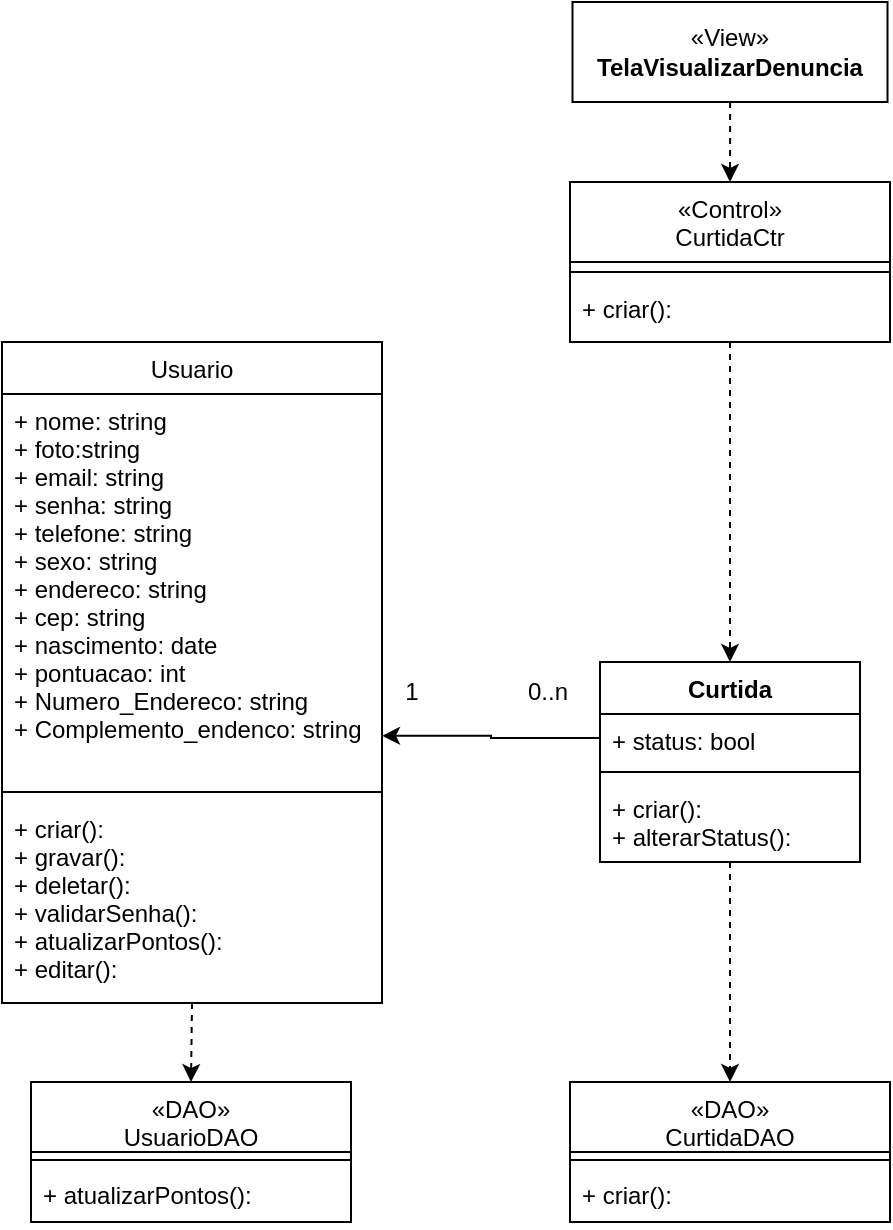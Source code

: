 <mxfile version="24.7.7">
  <diagram name="Página-1" id="3hnvergtKb6Fi8NI8EQz">
    <mxGraphModel dx="1028" dy="541" grid="1" gridSize="10" guides="1" tooltips="1" connect="1" arrows="1" fold="1" page="1" pageScale="1" pageWidth="827" pageHeight="1169" math="0" shadow="0">
      <root>
        <mxCell id="0" />
        <mxCell id="1" parent="0" />
        <mxCell id="ZkisIpjo0rWhur4Hku6g-1" style="edgeStyle=orthogonalEdgeStyle;rounded=0;orthogonalLoop=1;jettySize=auto;html=1;entryX=0.5;entryY=0;entryDx=0;entryDy=0;dashed=1;" edge="1" parent="1" source="ZkisIpjo0rWhur4Hku6g-2" target="ZkisIpjo0rWhur4Hku6g-4">
          <mxGeometry relative="1" as="geometry">
            <mxPoint x="614" y="165" as="targetPoint" />
          </mxGeometry>
        </mxCell>
        <mxCell id="ZkisIpjo0rWhur4Hku6g-2" value="«View»&lt;br&gt;&lt;b&gt;TelaVisualizarDenuncia&lt;br&gt;&lt;/b&gt;" style="html=1;whiteSpace=wrap;" vertex="1" parent="1">
          <mxGeometry x="465.25" y="100" width="157.5" height="50" as="geometry" />
        </mxCell>
        <mxCell id="ZkisIpjo0rWhur4Hku6g-3" style="edgeStyle=orthogonalEdgeStyle;rounded=0;orthogonalLoop=1;jettySize=auto;html=1;entryX=0.5;entryY=0;entryDx=0;entryDy=0;dashed=1;" edge="1" parent="1" source="ZkisIpjo0rWhur4Hku6g-4" target="ZkisIpjo0rWhur4Hku6g-13">
          <mxGeometry relative="1" as="geometry" />
        </mxCell>
        <mxCell id="ZkisIpjo0rWhur4Hku6g-4" value="«Control»&#xa;CurtidaCtr" style="swimlane;fontStyle=0;align=center;verticalAlign=top;childLayout=stackLayout;horizontal=1;startSize=40;horizontalStack=0;resizeParent=1;resizeLast=0;collapsible=1;marginBottom=0;rounded=0;shadow=0;strokeWidth=1;" vertex="1" parent="1">
          <mxGeometry x="464" y="190" width="160" height="80" as="geometry">
            <mxRectangle x="340" y="380" width="170" height="26" as="alternateBounds" />
          </mxGeometry>
        </mxCell>
        <mxCell id="ZkisIpjo0rWhur4Hku6g-5" value="" style="line;html=1;strokeWidth=1;align=left;verticalAlign=middle;spacingTop=-1;spacingLeft=3;spacingRight=3;rotatable=0;labelPosition=right;points=[];portConstraint=eastwest;" vertex="1" parent="ZkisIpjo0rWhur4Hku6g-4">
          <mxGeometry y="40" width="160" height="10" as="geometry" />
        </mxCell>
        <mxCell id="ZkisIpjo0rWhur4Hku6g-6" value="+ criar():" style="text;align=left;verticalAlign=top;spacingLeft=4;spacingRight=4;overflow=hidden;rotatable=0;points=[[0,0.5],[1,0.5]];portConstraint=eastwest;" vertex="1" parent="ZkisIpjo0rWhur4Hku6g-4">
          <mxGeometry y="50" width="160" height="30" as="geometry" />
        </mxCell>
        <mxCell id="ZkisIpjo0rWhur4Hku6g-7" style="edgeStyle=orthogonalEdgeStyle;rounded=0;orthogonalLoop=1;jettySize=auto;html=1;entryX=0.5;entryY=0;entryDx=0;entryDy=0;dashed=1;exitX=0.5;exitY=1;exitDx=0;exitDy=0;" edge="1" parent="1" source="ZkisIpjo0rWhur4Hku6g-26" target="ZkisIpjo0rWhur4Hku6g-20">
          <mxGeometry relative="1" as="geometry">
            <mxPoint x="284" y="600" as="sourcePoint" />
          </mxGeometry>
        </mxCell>
        <mxCell id="ZkisIpjo0rWhur4Hku6g-12" style="edgeStyle=orthogonalEdgeStyle;rounded=0;orthogonalLoop=1;jettySize=auto;html=1;entryX=0.5;entryY=0;entryDx=0;entryDy=0;dashed=1;" edge="1" parent="1" source="ZkisIpjo0rWhur4Hku6g-13" target="ZkisIpjo0rWhur4Hku6g-23">
          <mxGeometry relative="1" as="geometry" />
        </mxCell>
        <mxCell id="ZkisIpjo0rWhur4Hku6g-13" value="Curtida" style="swimlane;fontStyle=1;align=center;verticalAlign=top;childLayout=stackLayout;horizontal=1;startSize=26;horizontalStack=0;resizeParent=1;resizeParentMax=0;resizeLast=0;collapsible=1;marginBottom=0;whiteSpace=wrap;html=1;" vertex="1" parent="1">
          <mxGeometry x="479" y="430" width="130" height="100" as="geometry">
            <mxRectangle x="318.5" y="230" width="80" height="30" as="alternateBounds" />
          </mxGeometry>
        </mxCell>
        <mxCell id="ZkisIpjo0rWhur4Hku6g-14" value="+ status: bool" style="text;strokeColor=none;fillColor=none;align=left;verticalAlign=top;spacingLeft=4;spacingRight=4;overflow=hidden;rotatable=0;points=[[0,0.5],[1,0.5]];portConstraint=eastwest;whiteSpace=wrap;html=1;" vertex="1" parent="ZkisIpjo0rWhur4Hku6g-13">
          <mxGeometry y="26" width="130" height="24" as="geometry" />
        </mxCell>
        <mxCell id="ZkisIpjo0rWhur4Hku6g-15" value="" style="line;strokeWidth=1;fillColor=none;align=left;verticalAlign=middle;spacingTop=-1;spacingLeft=3;spacingRight=3;rotatable=0;labelPosition=right;points=[];portConstraint=eastwest;strokeColor=inherit;" vertex="1" parent="ZkisIpjo0rWhur4Hku6g-13">
          <mxGeometry y="50" width="130" height="10" as="geometry" />
        </mxCell>
        <mxCell id="ZkisIpjo0rWhur4Hku6g-16" value="+ criar():&#xa;+ alterarStatus(): " style="text;align=left;verticalAlign=top;spacingLeft=4;spacingRight=4;overflow=hidden;rotatable=0;points=[[0,0.5],[1,0.5]];portConstraint=eastwest;" vertex="1" parent="ZkisIpjo0rWhur4Hku6g-13">
          <mxGeometry y="60" width="130" height="40" as="geometry" />
        </mxCell>
        <mxCell id="ZkisIpjo0rWhur4Hku6g-17" value="0..n" style="text;html=1;align=center;verticalAlign=middle;whiteSpace=wrap;rounded=0;" vertex="1" parent="1">
          <mxGeometry x="422.5" y="430" width="60" height="30" as="geometry" />
        </mxCell>
        <mxCell id="ZkisIpjo0rWhur4Hku6g-18" value="1" style="text;html=1;align=center;verticalAlign=middle;whiteSpace=wrap;rounded=0;" vertex="1" parent="1">
          <mxGeometry x="354.5" y="430" width="60" height="30" as="geometry" />
        </mxCell>
        <mxCell id="ZkisIpjo0rWhur4Hku6g-19" style="edgeStyle=orthogonalEdgeStyle;rounded=0;orthogonalLoop=1;jettySize=auto;html=1;entryX=1;entryY=0.881;entryDx=0;entryDy=0;entryPerimeter=0;" edge="1" parent="1" source="ZkisIpjo0rWhur4Hku6g-14" target="ZkisIpjo0rWhur4Hku6g-27">
          <mxGeometry relative="1" as="geometry">
            <mxPoint x="353.44" y="468.68" as="targetPoint" />
          </mxGeometry>
        </mxCell>
        <mxCell id="ZkisIpjo0rWhur4Hku6g-20" value="«DAO»&#xa;UsuarioDAO&#xa;" style="swimlane;fontStyle=0;align=center;verticalAlign=top;childLayout=stackLayout;horizontal=1;startSize=35;horizontalStack=0;resizeParent=1;resizeLast=0;collapsible=1;marginBottom=0;rounded=0;shadow=0;strokeWidth=1;" vertex="1" parent="1">
          <mxGeometry x="194.5" y="640" width="160" height="70" as="geometry">
            <mxRectangle x="340" y="380" width="170" height="26" as="alternateBounds" />
          </mxGeometry>
        </mxCell>
        <mxCell id="ZkisIpjo0rWhur4Hku6g-21" value="" style="line;html=1;strokeWidth=1;align=left;verticalAlign=middle;spacingTop=-1;spacingLeft=3;spacingRight=3;rotatable=0;labelPosition=right;points=[];portConstraint=eastwest;" vertex="1" parent="ZkisIpjo0rWhur4Hku6g-20">
          <mxGeometry y="35" width="160" height="8" as="geometry" />
        </mxCell>
        <mxCell id="ZkisIpjo0rWhur4Hku6g-22" value="+ atualizarPontos():" style="text;align=left;verticalAlign=top;spacingLeft=4;spacingRight=4;overflow=hidden;rotatable=0;points=[[0,0.5],[1,0.5]];portConstraint=eastwest;" vertex="1" parent="ZkisIpjo0rWhur4Hku6g-20">
          <mxGeometry y="43" width="160" height="27" as="geometry" />
        </mxCell>
        <mxCell id="ZkisIpjo0rWhur4Hku6g-23" value="«DAO»&#xa;CurtidaDAO&#xa;" style="swimlane;fontStyle=0;align=center;verticalAlign=top;childLayout=stackLayout;horizontal=1;startSize=35;horizontalStack=0;resizeParent=1;resizeLast=0;collapsible=1;marginBottom=0;rounded=0;shadow=0;strokeWidth=1;" vertex="1" parent="1">
          <mxGeometry x="464" y="640" width="160" height="70" as="geometry">
            <mxRectangle x="340" y="380" width="170" height="26" as="alternateBounds" />
          </mxGeometry>
        </mxCell>
        <mxCell id="ZkisIpjo0rWhur4Hku6g-24" value="" style="line;html=1;strokeWidth=1;align=left;verticalAlign=middle;spacingTop=-1;spacingLeft=3;spacingRight=3;rotatable=0;labelPosition=right;points=[];portConstraint=eastwest;" vertex="1" parent="ZkisIpjo0rWhur4Hku6g-23">
          <mxGeometry y="35" width="160" height="8" as="geometry" />
        </mxCell>
        <mxCell id="ZkisIpjo0rWhur4Hku6g-25" value="+ criar():&#xa;" style="text;align=left;verticalAlign=top;spacingLeft=4;spacingRight=4;overflow=hidden;rotatable=0;points=[[0,0.5],[1,0.5]];portConstraint=eastwest;" vertex="1" parent="ZkisIpjo0rWhur4Hku6g-23">
          <mxGeometry y="43" width="160" height="27" as="geometry" />
        </mxCell>
        <mxCell id="ZkisIpjo0rWhur4Hku6g-26" value="Usuario" style="swimlane;fontStyle=0;align=center;verticalAlign=top;childLayout=stackLayout;horizontal=1;startSize=26;horizontalStack=0;resizeParent=1;resizeLast=0;collapsible=1;marginBottom=0;rounded=0;shadow=0;strokeWidth=1;" vertex="1" parent="1">
          <mxGeometry x="180" y="270" width="190" height="330.5" as="geometry">
            <mxRectangle x="340" y="380" width="170" height="26" as="alternateBounds" />
          </mxGeometry>
        </mxCell>
        <mxCell id="ZkisIpjo0rWhur4Hku6g-27" value="+ nome: string&#xa;+ foto:string&#xa;+ email: string&#xa;+ senha: string&#xa;+ telefone: string&#xa;+ sexo: string&#xa;+ endereco: string&#xa;+ cep: string&#xa;+ nascimento: date&#xa;+ pontuacao: int&#xa;+ Numero_Endereco: string &#xa;+ Complemento_endenco: string" style="text;align=left;verticalAlign=top;spacingLeft=4;spacingRight=4;overflow=hidden;rotatable=0;points=[[0,0.5],[1,0.5]];portConstraint=eastwest;" vertex="1" parent="ZkisIpjo0rWhur4Hku6g-26">
          <mxGeometry y="26" width="190" height="194" as="geometry" />
        </mxCell>
        <mxCell id="ZkisIpjo0rWhur4Hku6g-28" value="" style="line;html=1;strokeWidth=1;align=left;verticalAlign=middle;spacingTop=-1;spacingLeft=3;spacingRight=3;rotatable=0;labelPosition=right;points=[];portConstraint=eastwest;" vertex="1" parent="ZkisIpjo0rWhur4Hku6g-26">
          <mxGeometry y="220" width="190" height="10" as="geometry" />
        </mxCell>
        <mxCell id="ZkisIpjo0rWhur4Hku6g-29" value="+ criar(): &#xa;+ gravar():&#xa;+ deletar(): &#xa;+ validarSenha():&#xa;+ atualizarPontos():&#xa;+ editar():" style="text;align=left;verticalAlign=top;spacingLeft=4;spacingRight=4;overflow=hidden;rotatable=0;points=[[0,0.5],[1,0.5]];portConstraint=eastwest;" vertex="1" parent="ZkisIpjo0rWhur4Hku6g-26">
          <mxGeometry y="230" width="190" height="92" as="geometry" />
        </mxCell>
      </root>
    </mxGraphModel>
  </diagram>
</mxfile>
